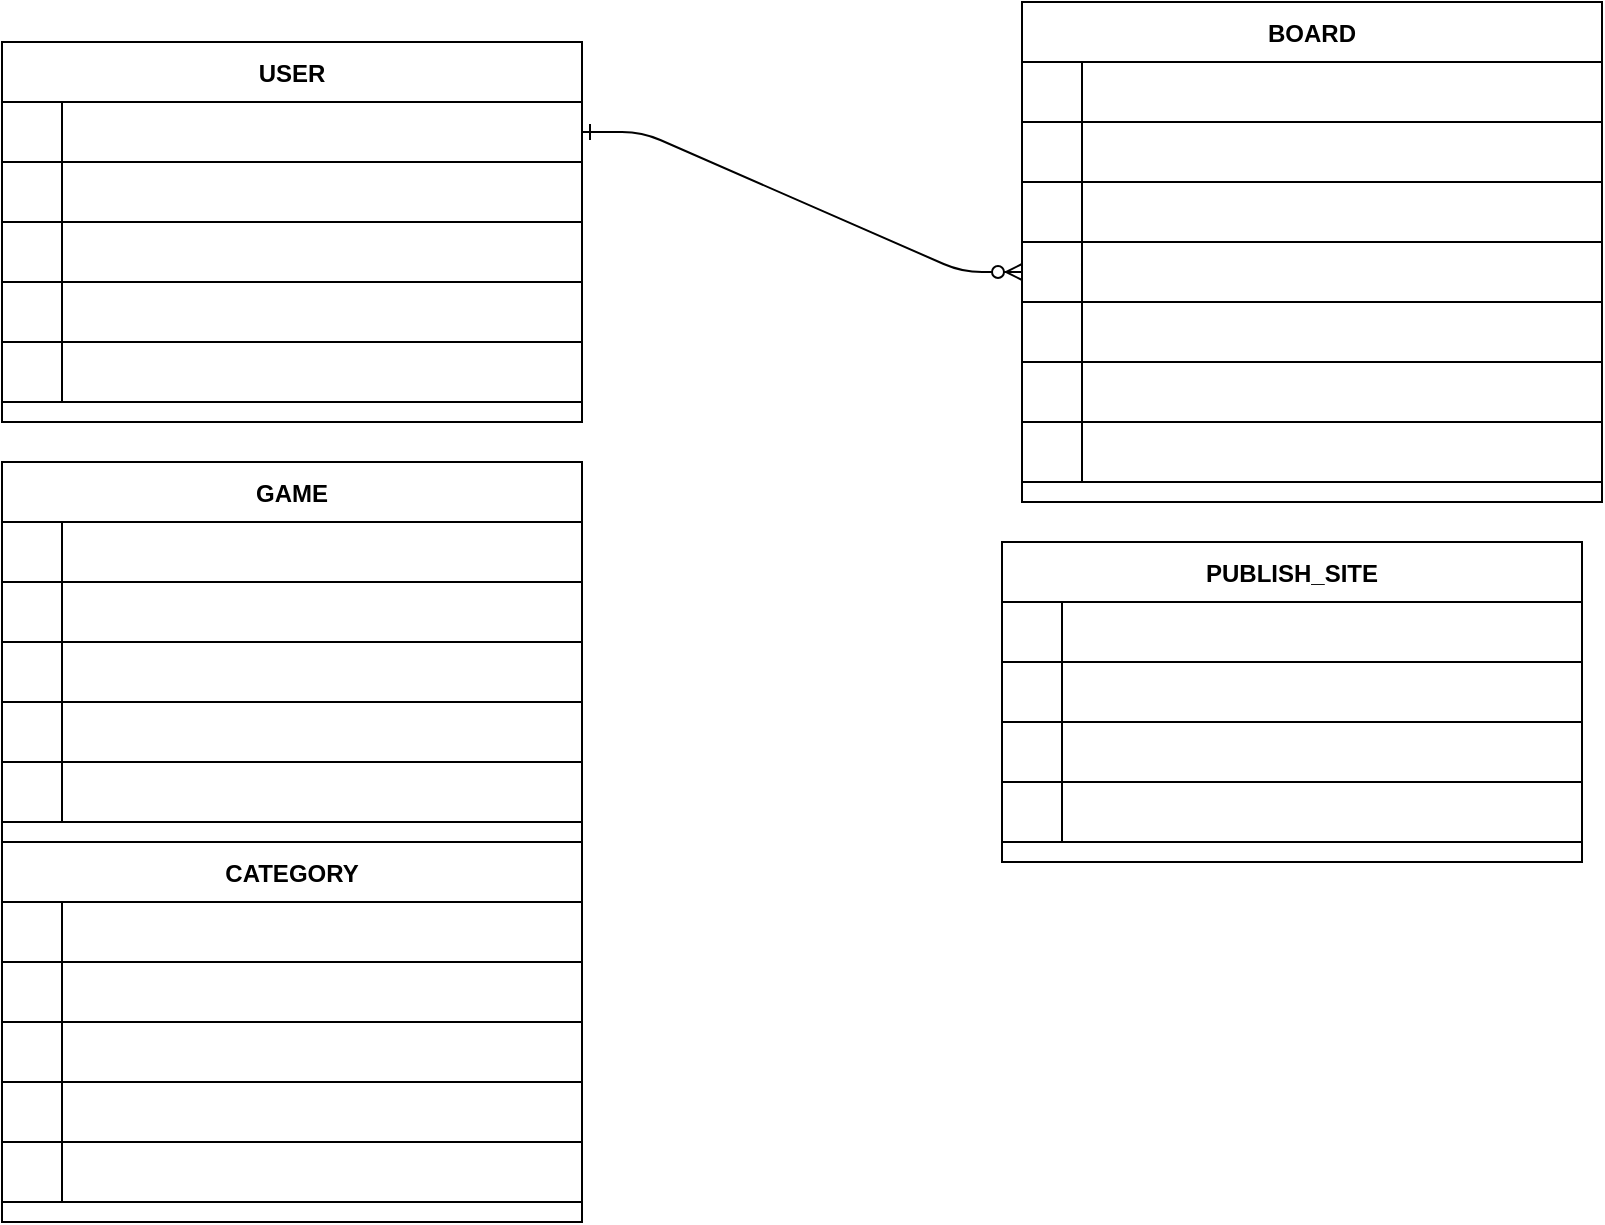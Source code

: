 <mxfile version="21.0.6" type="github">
  <diagram id="R2lEEEUBdFMjLlhIrx00" name="Page-1">
    <mxGraphModel dx="1195" dy="638" grid="1" gridSize="10" guides="1" tooltips="1" connect="1" arrows="1" fold="1" page="1" pageScale="1" pageWidth="850" pageHeight="1100" math="0" shadow="0" extFonts="Permanent Marker^https://fonts.googleapis.com/css?family=Permanent+Marker">
      <root>
        <mxCell id="0" />
        <mxCell id="1" parent="0" />
        <mxCell id="C-vyLk0tnHw3VtMMgP7b-1" value="" style="edgeStyle=entityRelationEdgeStyle;endArrow=ERzeroToMany;startArrow=ERone;endFill=1;startFill=0;entryX=0;entryY=0.5;entryDx=0;entryDy=0;" parent="1" source="C-vyLk0tnHw3VtMMgP7b-24" target="KIwya_UCxs9x9uVPGmzo-78" edge="1">
          <mxGeometry width="100" height="100" relative="1" as="geometry">
            <mxPoint x="340" y="720" as="sourcePoint" />
            <mxPoint x="450" y="195" as="targetPoint" />
          </mxGeometry>
        </mxCell>
        <mxCell id="C-vyLk0tnHw3VtMMgP7b-23" value="USER" style="shape=table;startSize=30;container=1;collapsible=1;childLayout=tableLayout;fixedRows=1;rowLines=0;fontStyle=1;align=center;resizeLast=1;" parent="1" vertex="1">
          <mxGeometry x="10" y="30" width="290" height="190" as="geometry" />
        </mxCell>
        <mxCell id="C-vyLk0tnHw3VtMMgP7b-24" value="" style="shape=partialRectangle;collapsible=0;dropTarget=0;pointerEvents=0;fillColor=none;points=[[0,0.5],[1,0.5]];portConstraint=eastwest;top=0;left=0;right=0;bottom=1;" parent="C-vyLk0tnHw3VtMMgP7b-23" vertex="1">
          <mxGeometry y="30" width="290" height="30" as="geometry" />
        </mxCell>
        <mxCell id="C-vyLk0tnHw3VtMMgP7b-25" value="PK" style="shape=partialRectangle;overflow=hidden;connectable=0;fillColor=none;top=0;left=0;bottom=0;right=0;fontStyle=1;fontColor=#FFFFFF;" parent="C-vyLk0tnHw3VtMMgP7b-24" vertex="1">
          <mxGeometry width="30" height="30" as="geometry">
            <mxRectangle width="30" height="30" as="alternateBounds" />
          </mxGeometry>
        </mxCell>
        <mxCell id="C-vyLk0tnHw3VtMMgP7b-26" value="ID LONG NOT NULL" style="shape=partialRectangle;overflow=hidden;connectable=0;fillColor=none;top=0;left=0;bottom=0;right=0;align=left;spacingLeft=6;fontStyle=1;fontColor=#FFFFFF;" parent="C-vyLk0tnHw3VtMMgP7b-24" vertex="1">
          <mxGeometry x="30" width="260" height="30" as="geometry">
            <mxRectangle width="260" height="30" as="alternateBounds" />
          </mxGeometry>
        </mxCell>
        <mxCell id="KIwya_UCxs9x9uVPGmzo-1" value="" style="shape=partialRectangle;collapsible=0;dropTarget=0;pointerEvents=0;fillColor=none;points=[[0,0.5],[1,0.5]];portConstraint=eastwest;top=0;left=0;right=0;bottom=1;" vertex="1" parent="C-vyLk0tnHw3VtMMgP7b-23">
          <mxGeometry y="60" width="290" height="30" as="geometry" />
        </mxCell>
        <mxCell id="KIwya_UCxs9x9uVPGmzo-2" value="" style="shape=partialRectangle;overflow=hidden;connectable=0;fillColor=none;top=0;left=0;bottom=0;right=0;fontStyle=1;fontColor=#FFFFFF;" vertex="1" parent="KIwya_UCxs9x9uVPGmzo-1">
          <mxGeometry width="30" height="30" as="geometry">
            <mxRectangle width="30" height="30" as="alternateBounds" />
          </mxGeometry>
        </mxCell>
        <mxCell id="KIwya_UCxs9x9uVPGmzo-3" value="USER_NAME VARCHAR(20) NOT NULL" style="shape=partialRectangle;overflow=hidden;connectable=0;fillColor=none;top=0;left=0;bottom=0;right=0;align=left;spacingLeft=6;fontStyle=1;fontColor=#FFFFFF;" vertex="1" parent="KIwya_UCxs9x9uVPGmzo-1">
          <mxGeometry x="30" width="260" height="30" as="geometry">
            <mxRectangle width="260" height="30" as="alternateBounds" />
          </mxGeometry>
        </mxCell>
        <mxCell id="KIwya_UCxs9x9uVPGmzo-11" value="" style="shape=partialRectangle;collapsible=0;dropTarget=0;pointerEvents=0;fillColor=none;points=[[0,0.5],[1,0.5]];portConstraint=eastwest;top=0;left=0;right=0;bottom=1;" vertex="1" parent="C-vyLk0tnHw3VtMMgP7b-23">
          <mxGeometry y="90" width="290" height="30" as="geometry" />
        </mxCell>
        <mxCell id="KIwya_UCxs9x9uVPGmzo-12" value="   " style="shape=partialRectangle;overflow=hidden;connectable=0;fillColor=none;top=0;left=0;bottom=0;right=0;fontStyle=1;fontColor=#FFFFFF;" vertex="1" parent="KIwya_UCxs9x9uVPGmzo-11">
          <mxGeometry width="30" height="30" as="geometry">
            <mxRectangle width="30" height="30" as="alternateBounds" />
          </mxGeometry>
        </mxCell>
        <mxCell id="KIwya_UCxs9x9uVPGmzo-13" value="USER_ID VARCHAR(20) NOT NULL" style="shape=partialRectangle;overflow=hidden;connectable=0;fillColor=none;top=0;left=0;bottom=0;right=0;align=left;spacingLeft=6;fontStyle=1;fontColor=#FFFFFF;" vertex="1" parent="KIwya_UCxs9x9uVPGmzo-11">
          <mxGeometry x="30" width="260" height="30" as="geometry">
            <mxRectangle width="260" height="30" as="alternateBounds" />
          </mxGeometry>
        </mxCell>
        <mxCell id="KIwya_UCxs9x9uVPGmzo-14" value="" style="shape=partialRectangle;collapsible=0;dropTarget=0;pointerEvents=0;fillColor=none;points=[[0,0.5],[1,0.5]];portConstraint=eastwest;top=0;left=0;right=0;bottom=1;" vertex="1" parent="C-vyLk0tnHw3VtMMgP7b-23">
          <mxGeometry y="120" width="290" height="30" as="geometry" />
        </mxCell>
        <mxCell id="KIwya_UCxs9x9uVPGmzo-15" value="" style="shape=partialRectangle;overflow=hidden;connectable=0;fillColor=none;top=0;left=0;bottom=0;right=0;fontStyle=1;fontColor=#FFFFFF;" vertex="1" parent="KIwya_UCxs9x9uVPGmzo-14">
          <mxGeometry width="30" height="30" as="geometry">
            <mxRectangle width="30" height="30" as="alternateBounds" />
          </mxGeometry>
        </mxCell>
        <mxCell id="KIwya_UCxs9x9uVPGmzo-16" value="USER_PWD VARCHAR(300) NOT NULL" style="shape=partialRectangle;overflow=hidden;connectable=0;fillColor=none;top=0;left=0;bottom=0;right=0;align=left;spacingLeft=6;fontStyle=1;fontColor=#FFFFFF;" vertex="1" parent="KIwya_UCxs9x9uVPGmzo-14">
          <mxGeometry x="30" width="260" height="30" as="geometry">
            <mxRectangle width="260" height="30" as="alternateBounds" />
          </mxGeometry>
        </mxCell>
        <mxCell id="KIwya_UCxs9x9uVPGmzo-17" value="" style="shape=partialRectangle;collapsible=0;dropTarget=0;pointerEvents=0;fillColor=none;points=[[0,0.5],[1,0.5]];portConstraint=eastwest;top=0;left=0;right=0;bottom=1;" vertex="1" parent="C-vyLk0tnHw3VtMMgP7b-23">
          <mxGeometry y="150" width="290" height="30" as="geometry" />
        </mxCell>
        <mxCell id="KIwya_UCxs9x9uVPGmzo-18" value="" style="shape=partialRectangle;overflow=hidden;connectable=0;fillColor=none;top=0;left=0;bottom=0;right=0;fontStyle=1;fontColor=#FFFFFF;" vertex="1" parent="KIwya_UCxs9x9uVPGmzo-17">
          <mxGeometry width="30" height="30" as="geometry">
            <mxRectangle width="30" height="30" as="alternateBounds" />
          </mxGeometry>
        </mxCell>
        <mxCell id="KIwya_UCxs9x9uVPGmzo-19" value="ADDRESS VARCHAR(200)" style="shape=partialRectangle;overflow=hidden;connectable=0;fillColor=none;top=0;left=0;bottom=0;right=0;align=left;spacingLeft=6;fontStyle=1;fontColor=#FFFFFF;" vertex="1" parent="KIwya_UCxs9x9uVPGmzo-17">
          <mxGeometry x="30" width="260" height="30" as="geometry">
            <mxRectangle width="260" height="30" as="alternateBounds" />
          </mxGeometry>
        </mxCell>
        <mxCell id="KIwya_UCxs9x9uVPGmzo-52" value="GAME" style="shape=table;startSize=30;container=1;collapsible=1;childLayout=tableLayout;fixedRows=1;rowLines=0;fontStyle=1;align=center;resizeLast=1;" vertex="1" parent="1">
          <mxGeometry x="10" y="240" width="290" height="190" as="geometry" />
        </mxCell>
        <mxCell id="KIwya_UCxs9x9uVPGmzo-53" value="" style="shape=partialRectangle;collapsible=0;dropTarget=0;pointerEvents=0;fillColor=none;points=[[0,0.5],[1,0.5]];portConstraint=eastwest;top=0;left=0;right=0;bottom=1;" vertex="1" parent="KIwya_UCxs9x9uVPGmzo-52">
          <mxGeometry y="30" width="290" height="30" as="geometry" />
        </mxCell>
        <mxCell id="KIwya_UCxs9x9uVPGmzo-54" value="PK" style="shape=partialRectangle;overflow=hidden;connectable=0;fillColor=none;top=0;left=0;bottom=0;right=0;fontStyle=1;fontColor=#FFFFFF;" vertex="1" parent="KIwya_UCxs9x9uVPGmzo-53">
          <mxGeometry width="30" height="30" as="geometry">
            <mxRectangle width="30" height="30" as="alternateBounds" />
          </mxGeometry>
        </mxCell>
        <mxCell id="KIwya_UCxs9x9uVPGmzo-55" value="ID LONG NOT NULL" style="shape=partialRectangle;overflow=hidden;connectable=0;fillColor=none;top=0;left=0;bottom=0;right=0;align=left;spacingLeft=6;fontStyle=1;fontColor=#FFFFFF;" vertex="1" parent="KIwya_UCxs9x9uVPGmzo-53">
          <mxGeometry x="30" width="260" height="30" as="geometry">
            <mxRectangle width="260" height="30" as="alternateBounds" />
          </mxGeometry>
        </mxCell>
        <mxCell id="KIwya_UCxs9x9uVPGmzo-56" value="" style="shape=partialRectangle;collapsible=0;dropTarget=0;pointerEvents=0;fillColor=none;points=[[0,0.5],[1,0.5]];portConstraint=eastwest;top=0;left=0;right=0;bottom=1;" vertex="1" parent="KIwya_UCxs9x9uVPGmzo-52">
          <mxGeometry y="60" width="290" height="30" as="geometry" />
        </mxCell>
        <mxCell id="KIwya_UCxs9x9uVPGmzo-57" value="" style="shape=partialRectangle;overflow=hidden;connectable=0;fillColor=none;top=0;left=0;bottom=0;right=0;fontStyle=1;fontColor=#FFFFFF;" vertex="1" parent="KIwya_UCxs9x9uVPGmzo-56">
          <mxGeometry width="30" height="30" as="geometry">
            <mxRectangle width="30" height="30" as="alternateBounds" />
          </mxGeometry>
        </mxCell>
        <mxCell id="KIwya_UCxs9x9uVPGmzo-58" value="GAME_NAME VARCHAR(20) NOT NULL" style="shape=partialRectangle;overflow=hidden;connectable=0;fillColor=none;top=0;left=0;bottom=0;right=0;align=left;spacingLeft=6;fontStyle=1;fontColor=#FFFFFF;" vertex="1" parent="KIwya_UCxs9x9uVPGmzo-56">
          <mxGeometry x="30" width="260" height="30" as="geometry">
            <mxRectangle width="260" height="30" as="alternateBounds" />
          </mxGeometry>
        </mxCell>
        <mxCell id="KIwya_UCxs9x9uVPGmzo-59" value="" style="shape=partialRectangle;collapsible=0;dropTarget=0;pointerEvents=0;fillColor=none;points=[[0,0.5],[1,0.5]];portConstraint=eastwest;top=0;left=0;right=0;bottom=1;" vertex="1" parent="KIwya_UCxs9x9uVPGmzo-52">
          <mxGeometry y="90" width="290" height="30" as="geometry" />
        </mxCell>
        <mxCell id="KIwya_UCxs9x9uVPGmzo-60" value="   " style="shape=partialRectangle;overflow=hidden;connectable=0;fillColor=none;top=0;left=0;bottom=0;right=0;fontStyle=1;fontColor=#FFFFFF;" vertex="1" parent="KIwya_UCxs9x9uVPGmzo-59">
          <mxGeometry width="30" height="30" as="geometry">
            <mxRectangle width="30" height="30" as="alternateBounds" />
          </mxGeometry>
        </mxCell>
        <mxCell id="KIwya_UCxs9x9uVPGmzo-61" value="GAME_PRICE VARCHAR(20) NOT NULL" style="shape=partialRectangle;overflow=hidden;connectable=0;fillColor=none;top=0;left=0;bottom=0;right=0;align=left;spacingLeft=6;fontStyle=1;fontColor=#FFFFFF;" vertex="1" parent="KIwya_UCxs9x9uVPGmzo-59">
          <mxGeometry x="30" width="260" height="30" as="geometry">
            <mxRectangle width="260" height="30" as="alternateBounds" />
          </mxGeometry>
        </mxCell>
        <mxCell id="KIwya_UCxs9x9uVPGmzo-62" value="" style="shape=partialRectangle;collapsible=0;dropTarget=0;pointerEvents=0;fillColor=none;points=[[0,0.5],[1,0.5]];portConstraint=eastwest;top=0;left=0;right=0;bottom=1;" vertex="1" parent="KIwya_UCxs9x9uVPGmzo-52">
          <mxGeometry y="120" width="290" height="30" as="geometry" />
        </mxCell>
        <mxCell id="KIwya_UCxs9x9uVPGmzo-63" value="" style="shape=partialRectangle;overflow=hidden;connectable=0;fillColor=none;top=0;left=0;bottom=0;right=0;fontStyle=1;fontColor=#FFFFFF;" vertex="1" parent="KIwya_UCxs9x9uVPGmzo-62">
          <mxGeometry width="30" height="30" as="geometry">
            <mxRectangle width="30" height="30" as="alternateBounds" />
          </mxGeometry>
        </mxCell>
        <mxCell id="KIwya_UCxs9x9uVPGmzo-64" value="GAME_OPNE_TYPE VARCHAR(300) NOT NULL" style="shape=partialRectangle;overflow=hidden;connectable=0;fillColor=none;top=0;left=0;bottom=0;right=0;align=left;spacingLeft=6;fontStyle=1;fontColor=#FFFFFF;" vertex="1" parent="KIwya_UCxs9x9uVPGmzo-62">
          <mxGeometry x="30" width="260" height="30" as="geometry">
            <mxRectangle width="260" height="30" as="alternateBounds" />
          </mxGeometry>
        </mxCell>
        <mxCell id="KIwya_UCxs9x9uVPGmzo-103" value="" style="shape=partialRectangle;collapsible=0;dropTarget=0;pointerEvents=0;fillColor=none;points=[[0,0.5],[1,0.5]];portConstraint=eastwest;top=0;left=0;right=0;bottom=1;" vertex="1" parent="KIwya_UCxs9x9uVPGmzo-52">
          <mxGeometry y="150" width="290" height="30" as="geometry" />
        </mxCell>
        <mxCell id="KIwya_UCxs9x9uVPGmzo-104" value="" style="shape=partialRectangle;overflow=hidden;connectable=0;fillColor=none;top=0;left=0;bottom=0;right=0;fontStyle=1;fontColor=#FFFFFF;" vertex="1" parent="KIwya_UCxs9x9uVPGmzo-103">
          <mxGeometry width="30" height="30" as="geometry">
            <mxRectangle width="30" height="30" as="alternateBounds" />
          </mxGeometry>
        </mxCell>
        <mxCell id="KIwya_UCxs9x9uVPGmzo-105" value="GAME_SATIS VARCHAR(300) NOT NULL" style="shape=partialRectangle;overflow=hidden;connectable=0;fillColor=none;top=0;left=0;bottom=0;right=0;align=left;spacingLeft=6;fontStyle=1;fontColor=#FFFFFF;" vertex="1" parent="KIwya_UCxs9x9uVPGmzo-103">
          <mxGeometry x="30" width="260" height="30" as="geometry">
            <mxRectangle width="260" height="30" as="alternateBounds" />
          </mxGeometry>
        </mxCell>
        <mxCell id="KIwya_UCxs9x9uVPGmzo-36" value="CATEGORY" style="shape=table;startSize=30;container=1;collapsible=1;childLayout=tableLayout;fixedRows=1;rowLines=0;fontStyle=1;align=center;resizeLast=1;" vertex="1" parent="1">
          <mxGeometry x="10" y="430" width="290" height="190" as="geometry" />
        </mxCell>
        <mxCell id="KIwya_UCxs9x9uVPGmzo-37" value="" style="shape=partialRectangle;collapsible=0;dropTarget=0;pointerEvents=0;fillColor=none;points=[[0,0.5],[1,0.5]];portConstraint=eastwest;top=0;left=0;right=0;bottom=1;" vertex="1" parent="KIwya_UCxs9x9uVPGmzo-36">
          <mxGeometry y="30" width="290" height="30" as="geometry" />
        </mxCell>
        <mxCell id="KIwya_UCxs9x9uVPGmzo-38" value="PK" style="shape=partialRectangle;overflow=hidden;connectable=0;fillColor=none;top=0;left=0;bottom=0;right=0;fontStyle=1;fontColor=#FFFFFF;" vertex="1" parent="KIwya_UCxs9x9uVPGmzo-37">
          <mxGeometry width="30" height="30" as="geometry">
            <mxRectangle width="30" height="30" as="alternateBounds" />
          </mxGeometry>
        </mxCell>
        <mxCell id="KIwya_UCxs9x9uVPGmzo-39" value="ID LONG NOT NULL" style="shape=partialRectangle;overflow=hidden;connectable=0;fillColor=none;top=0;left=0;bottom=0;right=0;align=left;spacingLeft=6;fontStyle=1;fontColor=#FFFFFF;" vertex="1" parent="KIwya_UCxs9x9uVPGmzo-37">
          <mxGeometry x="30" width="260" height="30" as="geometry">
            <mxRectangle width="260" height="30" as="alternateBounds" />
          </mxGeometry>
        </mxCell>
        <mxCell id="KIwya_UCxs9x9uVPGmzo-40" value="" style="shape=partialRectangle;collapsible=0;dropTarget=0;pointerEvents=0;fillColor=none;points=[[0,0.5],[1,0.5]];portConstraint=eastwest;top=0;left=0;right=0;bottom=1;" vertex="1" parent="KIwya_UCxs9x9uVPGmzo-36">
          <mxGeometry y="60" width="290" height="30" as="geometry" />
        </mxCell>
        <mxCell id="KIwya_UCxs9x9uVPGmzo-41" value="" style="shape=partialRectangle;overflow=hidden;connectable=0;fillColor=none;top=0;left=0;bottom=0;right=0;fontStyle=1;fontColor=#FFFFFF;" vertex="1" parent="KIwya_UCxs9x9uVPGmzo-40">
          <mxGeometry width="30" height="30" as="geometry">
            <mxRectangle width="30" height="30" as="alternateBounds" />
          </mxGeometry>
        </mxCell>
        <mxCell id="KIwya_UCxs9x9uVPGmzo-42" value="MAIN_TYPE VARCHAR(20) NOT NULL" style="shape=partialRectangle;overflow=hidden;connectable=0;fillColor=none;top=0;left=0;bottom=0;right=0;align=left;spacingLeft=6;fontStyle=1;fontColor=#FFFFFF;" vertex="1" parent="KIwya_UCxs9x9uVPGmzo-40">
          <mxGeometry x="30" width="260" height="30" as="geometry">
            <mxRectangle width="260" height="30" as="alternateBounds" />
          </mxGeometry>
        </mxCell>
        <mxCell id="KIwya_UCxs9x9uVPGmzo-43" value="" style="shape=partialRectangle;collapsible=0;dropTarget=0;pointerEvents=0;fillColor=none;points=[[0,0.5],[1,0.5]];portConstraint=eastwest;top=0;left=0;right=0;bottom=1;" vertex="1" parent="KIwya_UCxs9x9uVPGmzo-36">
          <mxGeometry y="90" width="290" height="30" as="geometry" />
        </mxCell>
        <mxCell id="KIwya_UCxs9x9uVPGmzo-44" value="   " style="shape=partialRectangle;overflow=hidden;connectable=0;fillColor=none;top=0;left=0;bottom=0;right=0;fontStyle=1;fontColor=#FFFFFF;" vertex="1" parent="KIwya_UCxs9x9uVPGmzo-43">
          <mxGeometry width="30" height="30" as="geometry">
            <mxRectangle width="30" height="30" as="alternateBounds" />
          </mxGeometry>
        </mxCell>
        <mxCell id="KIwya_UCxs9x9uVPGmzo-45" value="TYPE1 VARCHAR(20) NOT NULL" style="shape=partialRectangle;overflow=hidden;connectable=0;fillColor=none;top=0;left=0;bottom=0;right=0;align=left;spacingLeft=6;fontStyle=1;fontColor=#FFFFFF;" vertex="1" parent="KIwya_UCxs9x9uVPGmzo-43">
          <mxGeometry x="30" width="260" height="30" as="geometry">
            <mxRectangle width="260" height="30" as="alternateBounds" />
          </mxGeometry>
        </mxCell>
        <mxCell id="KIwya_UCxs9x9uVPGmzo-46" value="" style="shape=partialRectangle;collapsible=0;dropTarget=0;pointerEvents=0;fillColor=none;points=[[0,0.5],[1,0.5]];portConstraint=eastwest;top=0;left=0;right=0;bottom=1;" vertex="1" parent="KIwya_UCxs9x9uVPGmzo-36">
          <mxGeometry y="120" width="290" height="30" as="geometry" />
        </mxCell>
        <mxCell id="KIwya_UCxs9x9uVPGmzo-47" value="" style="shape=partialRectangle;overflow=hidden;connectable=0;fillColor=none;top=0;left=0;bottom=0;right=0;fontStyle=1;fontColor=#FFFFFF;" vertex="1" parent="KIwya_UCxs9x9uVPGmzo-46">
          <mxGeometry width="30" height="30" as="geometry">
            <mxRectangle width="30" height="30" as="alternateBounds" />
          </mxGeometry>
        </mxCell>
        <mxCell id="KIwya_UCxs9x9uVPGmzo-48" value="TYPE2 VARCHAR(300) NOT NULL" style="shape=partialRectangle;overflow=hidden;connectable=0;fillColor=none;top=0;left=0;bottom=0;right=0;align=left;spacingLeft=6;fontStyle=1;fontColor=#FFFFFF;" vertex="1" parent="KIwya_UCxs9x9uVPGmzo-46">
          <mxGeometry x="30" width="260" height="30" as="geometry">
            <mxRectangle width="260" height="30" as="alternateBounds" />
          </mxGeometry>
        </mxCell>
        <mxCell id="KIwya_UCxs9x9uVPGmzo-49" value="" style="shape=partialRectangle;collapsible=0;dropTarget=0;pointerEvents=0;fillColor=none;points=[[0,0.5],[1,0.5]];portConstraint=eastwest;top=0;left=0;right=0;bottom=1;" vertex="1" parent="KIwya_UCxs9x9uVPGmzo-36">
          <mxGeometry y="150" width="290" height="30" as="geometry" />
        </mxCell>
        <mxCell id="KIwya_UCxs9x9uVPGmzo-50" value="" style="shape=partialRectangle;overflow=hidden;connectable=0;fillColor=none;top=0;left=0;bottom=0;right=0;fontStyle=1;fontColor=#FFFFFF;" vertex="1" parent="KIwya_UCxs9x9uVPGmzo-49">
          <mxGeometry width="30" height="30" as="geometry">
            <mxRectangle width="30" height="30" as="alternateBounds" />
          </mxGeometry>
        </mxCell>
        <mxCell id="KIwya_UCxs9x9uVPGmzo-51" value="TYPE3 VARCHAR(200)" style="shape=partialRectangle;overflow=hidden;connectable=0;fillColor=none;top=0;left=0;bottom=0;right=0;align=left;spacingLeft=6;fontStyle=1;fontColor=#FFFFFF;" vertex="1" parent="KIwya_UCxs9x9uVPGmzo-49">
          <mxGeometry x="30" width="260" height="30" as="geometry">
            <mxRectangle width="260" height="30" as="alternateBounds" />
          </mxGeometry>
        </mxCell>
        <mxCell id="KIwya_UCxs9x9uVPGmzo-68" value="BOARD" style="shape=table;startSize=30;container=1;collapsible=1;childLayout=tableLayout;fixedRows=1;rowLines=0;fontStyle=1;align=center;resizeLast=1;" vertex="1" parent="1">
          <mxGeometry x="520" y="10" width="290" height="250" as="geometry" />
        </mxCell>
        <mxCell id="KIwya_UCxs9x9uVPGmzo-69" value="" style="shape=partialRectangle;collapsible=0;dropTarget=0;pointerEvents=0;fillColor=none;points=[[0,0.5],[1,0.5]];portConstraint=eastwest;top=0;left=0;right=0;bottom=1;" vertex="1" parent="KIwya_UCxs9x9uVPGmzo-68">
          <mxGeometry y="30" width="290" height="30" as="geometry" />
        </mxCell>
        <mxCell id="KIwya_UCxs9x9uVPGmzo-70" value="PK" style="shape=partialRectangle;overflow=hidden;connectable=0;fillColor=none;top=0;left=0;bottom=0;right=0;fontStyle=1;fontColor=#FFFFFF;" vertex="1" parent="KIwya_UCxs9x9uVPGmzo-69">
          <mxGeometry width="30" height="30" as="geometry">
            <mxRectangle width="30" height="30" as="alternateBounds" />
          </mxGeometry>
        </mxCell>
        <mxCell id="KIwya_UCxs9x9uVPGmzo-71" value="ID LONG NOT NULL" style="shape=partialRectangle;overflow=hidden;connectable=0;fillColor=none;top=0;left=0;bottom=0;right=0;align=left;spacingLeft=6;fontStyle=1;fontColor=#FFFFFF;" vertex="1" parent="KIwya_UCxs9x9uVPGmzo-69">
          <mxGeometry x="30" width="260" height="30" as="geometry">
            <mxRectangle width="260" height="30" as="alternateBounds" />
          </mxGeometry>
        </mxCell>
        <mxCell id="KIwya_UCxs9x9uVPGmzo-72" value="" style="shape=partialRectangle;collapsible=0;dropTarget=0;pointerEvents=0;fillColor=none;points=[[0,0.5],[1,0.5]];portConstraint=eastwest;top=0;left=0;right=0;bottom=1;" vertex="1" parent="KIwya_UCxs9x9uVPGmzo-68">
          <mxGeometry y="60" width="290" height="30" as="geometry" />
        </mxCell>
        <mxCell id="KIwya_UCxs9x9uVPGmzo-73" value="" style="shape=partialRectangle;overflow=hidden;connectable=0;fillColor=none;top=0;left=0;bottom=0;right=0;fontStyle=1;fontColor=#FFFFFF;" vertex="1" parent="KIwya_UCxs9x9uVPGmzo-72">
          <mxGeometry width="30" height="30" as="geometry">
            <mxRectangle width="30" height="30" as="alternateBounds" />
          </mxGeometry>
        </mxCell>
        <mxCell id="KIwya_UCxs9x9uVPGmzo-74" value="TTL VARCHAR(100) NOT NULL" style="shape=partialRectangle;overflow=hidden;connectable=0;fillColor=none;top=0;left=0;bottom=0;right=0;align=left;spacingLeft=6;fontStyle=1;fontColor=#FFFFFF;" vertex="1" parent="KIwya_UCxs9x9uVPGmzo-72">
          <mxGeometry x="30" width="260" height="30" as="geometry">
            <mxRectangle width="260" height="30" as="alternateBounds" />
          </mxGeometry>
        </mxCell>
        <mxCell id="KIwya_UCxs9x9uVPGmzo-75" value="" style="shape=partialRectangle;collapsible=0;dropTarget=0;pointerEvents=0;fillColor=none;points=[[0,0.5],[1,0.5]];portConstraint=eastwest;top=0;left=0;right=0;bottom=1;" vertex="1" parent="KIwya_UCxs9x9uVPGmzo-68">
          <mxGeometry y="90" width="290" height="30" as="geometry" />
        </mxCell>
        <mxCell id="KIwya_UCxs9x9uVPGmzo-76" value="   " style="shape=partialRectangle;overflow=hidden;connectable=0;fillColor=none;top=0;left=0;bottom=0;right=0;fontStyle=1;fontColor=#FFFFFF;" vertex="1" parent="KIwya_UCxs9x9uVPGmzo-75">
          <mxGeometry width="30" height="30" as="geometry">
            <mxRectangle width="30" height="30" as="alternateBounds" />
          </mxGeometry>
        </mxCell>
        <mxCell id="KIwya_UCxs9x9uVPGmzo-77" value="CONTENT VARCHAR(3000) NOT NULL" style="shape=partialRectangle;overflow=hidden;connectable=0;fillColor=none;top=0;left=0;bottom=0;right=0;align=left;spacingLeft=6;fontStyle=1;fontColor=#FFFFFF;" vertex="1" parent="KIwya_UCxs9x9uVPGmzo-75">
          <mxGeometry x="30" width="260" height="30" as="geometry">
            <mxRectangle width="260" height="30" as="alternateBounds" />
          </mxGeometry>
        </mxCell>
        <mxCell id="KIwya_UCxs9x9uVPGmzo-78" value="" style="shape=partialRectangle;collapsible=0;dropTarget=0;pointerEvents=0;fillColor=none;points=[[0,0.5],[1,0.5]];portConstraint=eastwest;top=0;left=0;right=0;bottom=1;" vertex="1" parent="KIwya_UCxs9x9uVPGmzo-68">
          <mxGeometry y="120" width="290" height="30" as="geometry" />
        </mxCell>
        <mxCell id="KIwya_UCxs9x9uVPGmzo-79" value="" style="shape=partialRectangle;overflow=hidden;connectable=0;fillColor=none;top=0;left=0;bottom=0;right=0;fontStyle=1;fontColor=#FFFFFF;" vertex="1" parent="KIwya_UCxs9x9uVPGmzo-78">
          <mxGeometry width="30" height="30" as="geometry">
            <mxRectangle width="30" height="30" as="alternateBounds" />
          </mxGeometry>
        </mxCell>
        <mxCell id="KIwya_UCxs9x9uVPGmzo-80" value="CREATE_ID VARCHAR(20) NOT NULL" style="shape=partialRectangle;overflow=hidden;connectable=0;fillColor=none;top=0;left=0;bottom=0;right=0;align=left;spacingLeft=6;fontStyle=1;fontColor=#FFFFFF;" vertex="1" parent="KIwya_UCxs9x9uVPGmzo-78">
          <mxGeometry x="30" width="260" height="30" as="geometry">
            <mxRectangle width="260" height="30" as="alternateBounds" />
          </mxGeometry>
        </mxCell>
        <mxCell id="KIwya_UCxs9x9uVPGmzo-81" value="" style="shape=partialRectangle;collapsible=0;dropTarget=0;pointerEvents=0;fillColor=none;points=[[0,0.5],[1,0.5]];portConstraint=eastwest;top=0;left=0;right=0;bottom=1;" vertex="1" parent="KIwya_UCxs9x9uVPGmzo-68">
          <mxGeometry y="150" width="290" height="30" as="geometry" />
        </mxCell>
        <mxCell id="KIwya_UCxs9x9uVPGmzo-82" value="" style="shape=partialRectangle;overflow=hidden;connectable=0;fillColor=none;top=0;left=0;bottom=0;right=0;fontStyle=1;fontColor=#FFFFFF;" vertex="1" parent="KIwya_UCxs9x9uVPGmzo-81">
          <mxGeometry width="30" height="30" as="geometry">
            <mxRectangle width="30" height="30" as="alternateBounds" />
          </mxGeometry>
        </mxCell>
        <mxCell id="KIwya_UCxs9x9uVPGmzo-83" value="CREATE_DATE SYSDATE NOT NULL" style="shape=partialRectangle;overflow=hidden;connectable=0;fillColor=none;top=0;left=0;bottom=0;right=0;align=left;spacingLeft=6;fontStyle=1;fontColor=#FFFFFF;" vertex="1" parent="KIwya_UCxs9x9uVPGmzo-81">
          <mxGeometry x="30" width="260" height="30" as="geometry">
            <mxRectangle width="260" height="30" as="alternateBounds" />
          </mxGeometry>
        </mxCell>
        <mxCell id="KIwya_UCxs9x9uVPGmzo-84" value="" style="shape=partialRectangle;collapsible=0;dropTarget=0;pointerEvents=0;fillColor=none;points=[[0,0.5],[1,0.5]];portConstraint=eastwest;top=0;left=0;right=0;bottom=1;" vertex="1" parent="KIwya_UCxs9x9uVPGmzo-68">
          <mxGeometry y="180" width="290" height="30" as="geometry" />
        </mxCell>
        <mxCell id="KIwya_UCxs9x9uVPGmzo-85" value="" style="shape=partialRectangle;overflow=hidden;connectable=0;fillColor=none;top=0;left=0;bottom=0;right=0;fontStyle=1;fontColor=#FFFFFF;" vertex="1" parent="KIwya_UCxs9x9uVPGmzo-84">
          <mxGeometry width="30" height="30" as="geometry">
            <mxRectangle width="30" height="30" as="alternateBounds" />
          </mxGeometry>
        </mxCell>
        <mxCell id="KIwya_UCxs9x9uVPGmzo-86" value="UPDATE_DATE SYSDATE" style="shape=partialRectangle;overflow=hidden;connectable=0;fillColor=none;top=0;left=0;bottom=0;right=0;align=left;spacingLeft=6;fontStyle=1;fontColor=#FFFFFF;" vertex="1" parent="KIwya_UCxs9x9uVPGmzo-84">
          <mxGeometry x="30" width="260" height="30" as="geometry">
            <mxRectangle width="260" height="30" as="alternateBounds" />
          </mxGeometry>
        </mxCell>
        <mxCell id="KIwya_UCxs9x9uVPGmzo-87" value="" style="shape=partialRectangle;collapsible=0;dropTarget=0;pointerEvents=0;fillColor=none;points=[[0,0.5],[1,0.5]];portConstraint=eastwest;top=0;left=0;right=0;bottom=1;" vertex="1" parent="KIwya_UCxs9x9uVPGmzo-68">
          <mxGeometry y="210" width="290" height="30" as="geometry" />
        </mxCell>
        <mxCell id="KIwya_UCxs9x9uVPGmzo-88" value="" style="shape=partialRectangle;overflow=hidden;connectable=0;fillColor=none;top=0;left=0;bottom=0;right=0;fontStyle=1;fontColor=#FFFFFF;" vertex="1" parent="KIwya_UCxs9x9uVPGmzo-87">
          <mxGeometry width="30" height="30" as="geometry">
            <mxRectangle width="30" height="30" as="alternateBounds" />
          </mxGeometry>
        </mxCell>
        <mxCell id="KIwya_UCxs9x9uVPGmzo-89" value="POPUP_YN CHAR(1) NOT NULL" style="shape=partialRectangle;overflow=hidden;connectable=0;fillColor=none;top=0;left=0;bottom=0;right=0;align=left;spacingLeft=6;fontStyle=1;fontColor=#FFFFFF;" vertex="1" parent="KIwya_UCxs9x9uVPGmzo-87">
          <mxGeometry x="30" width="260" height="30" as="geometry">
            <mxRectangle width="260" height="30" as="alternateBounds" />
          </mxGeometry>
        </mxCell>
        <mxCell id="KIwya_UCxs9x9uVPGmzo-90" value="PUBLISH_SITE" style="shape=table;startSize=30;container=1;collapsible=1;childLayout=tableLayout;fixedRows=1;rowLines=0;fontStyle=1;align=center;resizeLast=1;" vertex="1" parent="1">
          <mxGeometry x="510" y="280" width="290" height="160" as="geometry" />
        </mxCell>
        <mxCell id="KIwya_UCxs9x9uVPGmzo-91" value="" style="shape=partialRectangle;collapsible=0;dropTarget=0;pointerEvents=0;fillColor=none;points=[[0,0.5],[1,0.5]];portConstraint=eastwest;top=0;left=0;right=0;bottom=1;" vertex="1" parent="KIwya_UCxs9x9uVPGmzo-90">
          <mxGeometry y="30" width="290" height="30" as="geometry" />
        </mxCell>
        <mxCell id="KIwya_UCxs9x9uVPGmzo-92" value="PK" style="shape=partialRectangle;overflow=hidden;connectable=0;fillColor=none;top=0;left=0;bottom=0;right=0;fontStyle=1;fontColor=#FFFFFF;" vertex="1" parent="KIwya_UCxs9x9uVPGmzo-91">
          <mxGeometry width="30" height="30" as="geometry">
            <mxRectangle width="30" height="30" as="alternateBounds" />
          </mxGeometry>
        </mxCell>
        <mxCell id="KIwya_UCxs9x9uVPGmzo-93" value="ID LONG NOT NULL" style="shape=partialRectangle;overflow=hidden;connectable=0;fillColor=none;top=0;left=0;bottom=0;right=0;align=left;spacingLeft=6;fontStyle=1;fontColor=#FFFFFF;" vertex="1" parent="KIwya_UCxs9x9uVPGmzo-91">
          <mxGeometry x="30" width="260" height="30" as="geometry">
            <mxRectangle width="260" height="30" as="alternateBounds" />
          </mxGeometry>
        </mxCell>
        <mxCell id="KIwya_UCxs9x9uVPGmzo-94" value="" style="shape=partialRectangle;collapsible=0;dropTarget=0;pointerEvents=0;fillColor=none;points=[[0,0.5],[1,0.5]];portConstraint=eastwest;top=0;left=0;right=0;bottom=1;" vertex="1" parent="KIwya_UCxs9x9uVPGmzo-90">
          <mxGeometry y="60" width="290" height="30" as="geometry" />
        </mxCell>
        <mxCell id="KIwya_UCxs9x9uVPGmzo-95" value="" style="shape=partialRectangle;overflow=hidden;connectable=0;fillColor=none;top=0;left=0;bottom=0;right=0;fontStyle=1;fontColor=#FFFFFF;" vertex="1" parent="KIwya_UCxs9x9uVPGmzo-94">
          <mxGeometry width="30" height="30" as="geometry">
            <mxRectangle width="30" height="30" as="alternateBounds" />
          </mxGeometry>
        </mxCell>
        <mxCell id="KIwya_UCxs9x9uVPGmzo-96" value="SITE_NAME VARCHAR(20) NOT NULL" style="shape=partialRectangle;overflow=hidden;connectable=0;fillColor=none;top=0;left=0;bottom=0;right=0;align=left;spacingLeft=6;fontStyle=1;fontColor=#FFFFFF;" vertex="1" parent="KIwya_UCxs9x9uVPGmzo-94">
          <mxGeometry x="30" width="260" height="30" as="geometry">
            <mxRectangle width="260" height="30" as="alternateBounds" />
          </mxGeometry>
        </mxCell>
        <mxCell id="KIwya_UCxs9x9uVPGmzo-97" value="" style="shape=partialRectangle;collapsible=0;dropTarget=0;pointerEvents=0;fillColor=none;points=[[0,0.5],[1,0.5]];portConstraint=eastwest;top=0;left=0;right=0;bottom=1;" vertex="1" parent="KIwya_UCxs9x9uVPGmzo-90">
          <mxGeometry y="90" width="290" height="30" as="geometry" />
        </mxCell>
        <mxCell id="KIwya_UCxs9x9uVPGmzo-98" value="   " style="shape=partialRectangle;overflow=hidden;connectable=0;fillColor=none;top=0;left=0;bottom=0;right=0;fontStyle=1;fontColor=#FFFFFF;" vertex="1" parent="KIwya_UCxs9x9uVPGmzo-97">
          <mxGeometry width="30" height="30" as="geometry">
            <mxRectangle width="30" height="30" as="alternateBounds" />
          </mxGeometry>
        </mxCell>
        <mxCell id="KIwya_UCxs9x9uVPGmzo-99" value="SITE_URL VARCHAR(20) NOT NULL" style="shape=partialRectangle;overflow=hidden;connectable=0;fillColor=none;top=0;left=0;bottom=0;right=0;align=left;spacingLeft=6;fontStyle=1;fontColor=#FFFFFF;" vertex="1" parent="KIwya_UCxs9x9uVPGmzo-97">
          <mxGeometry x="30" width="260" height="30" as="geometry">
            <mxRectangle width="260" height="30" as="alternateBounds" />
          </mxGeometry>
        </mxCell>
        <mxCell id="KIwya_UCxs9x9uVPGmzo-100" value="" style="shape=partialRectangle;collapsible=0;dropTarget=0;pointerEvents=0;fillColor=none;points=[[0,0.5],[1,0.5]];portConstraint=eastwest;top=0;left=0;right=0;bottom=1;" vertex="1" parent="KIwya_UCxs9x9uVPGmzo-90">
          <mxGeometry y="120" width="290" height="30" as="geometry" />
        </mxCell>
        <mxCell id="KIwya_UCxs9x9uVPGmzo-101" value="" style="shape=partialRectangle;overflow=hidden;connectable=0;fillColor=none;top=0;left=0;bottom=0;right=0;fontStyle=1;fontColor=#FFFFFF;" vertex="1" parent="KIwya_UCxs9x9uVPGmzo-100">
          <mxGeometry width="30" height="30" as="geometry">
            <mxRectangle width="30" height="30" as="alternateBounds" />
          </mxGeometry>
        </mxCell>
        <mxCell id="KIwya_UCxs9x9uVPGmzo-102" value="SITE_NATION VARCHAR(300) NOT NULL" style="shape=partialRectangle;overflow=hidden;connectable=0;fillColor=none;top=0;left=0;bottom=0;right=0;align=left;spacingLeft=6;fontStyle=1;fontColor=#FFFFFF;" vertex="1" parent="KIwya_UCxs9x9uVPGmzo-100">
          <mxGeometry x="30" width="260" height="30" as="geometry">
            <mxRectangle width="260" height="30" as="alternateBounds" />
          </mxGeometry>
        </mxCell>
      </root>
    </mxGraphModel>
  </diagram>
</mxfile>
